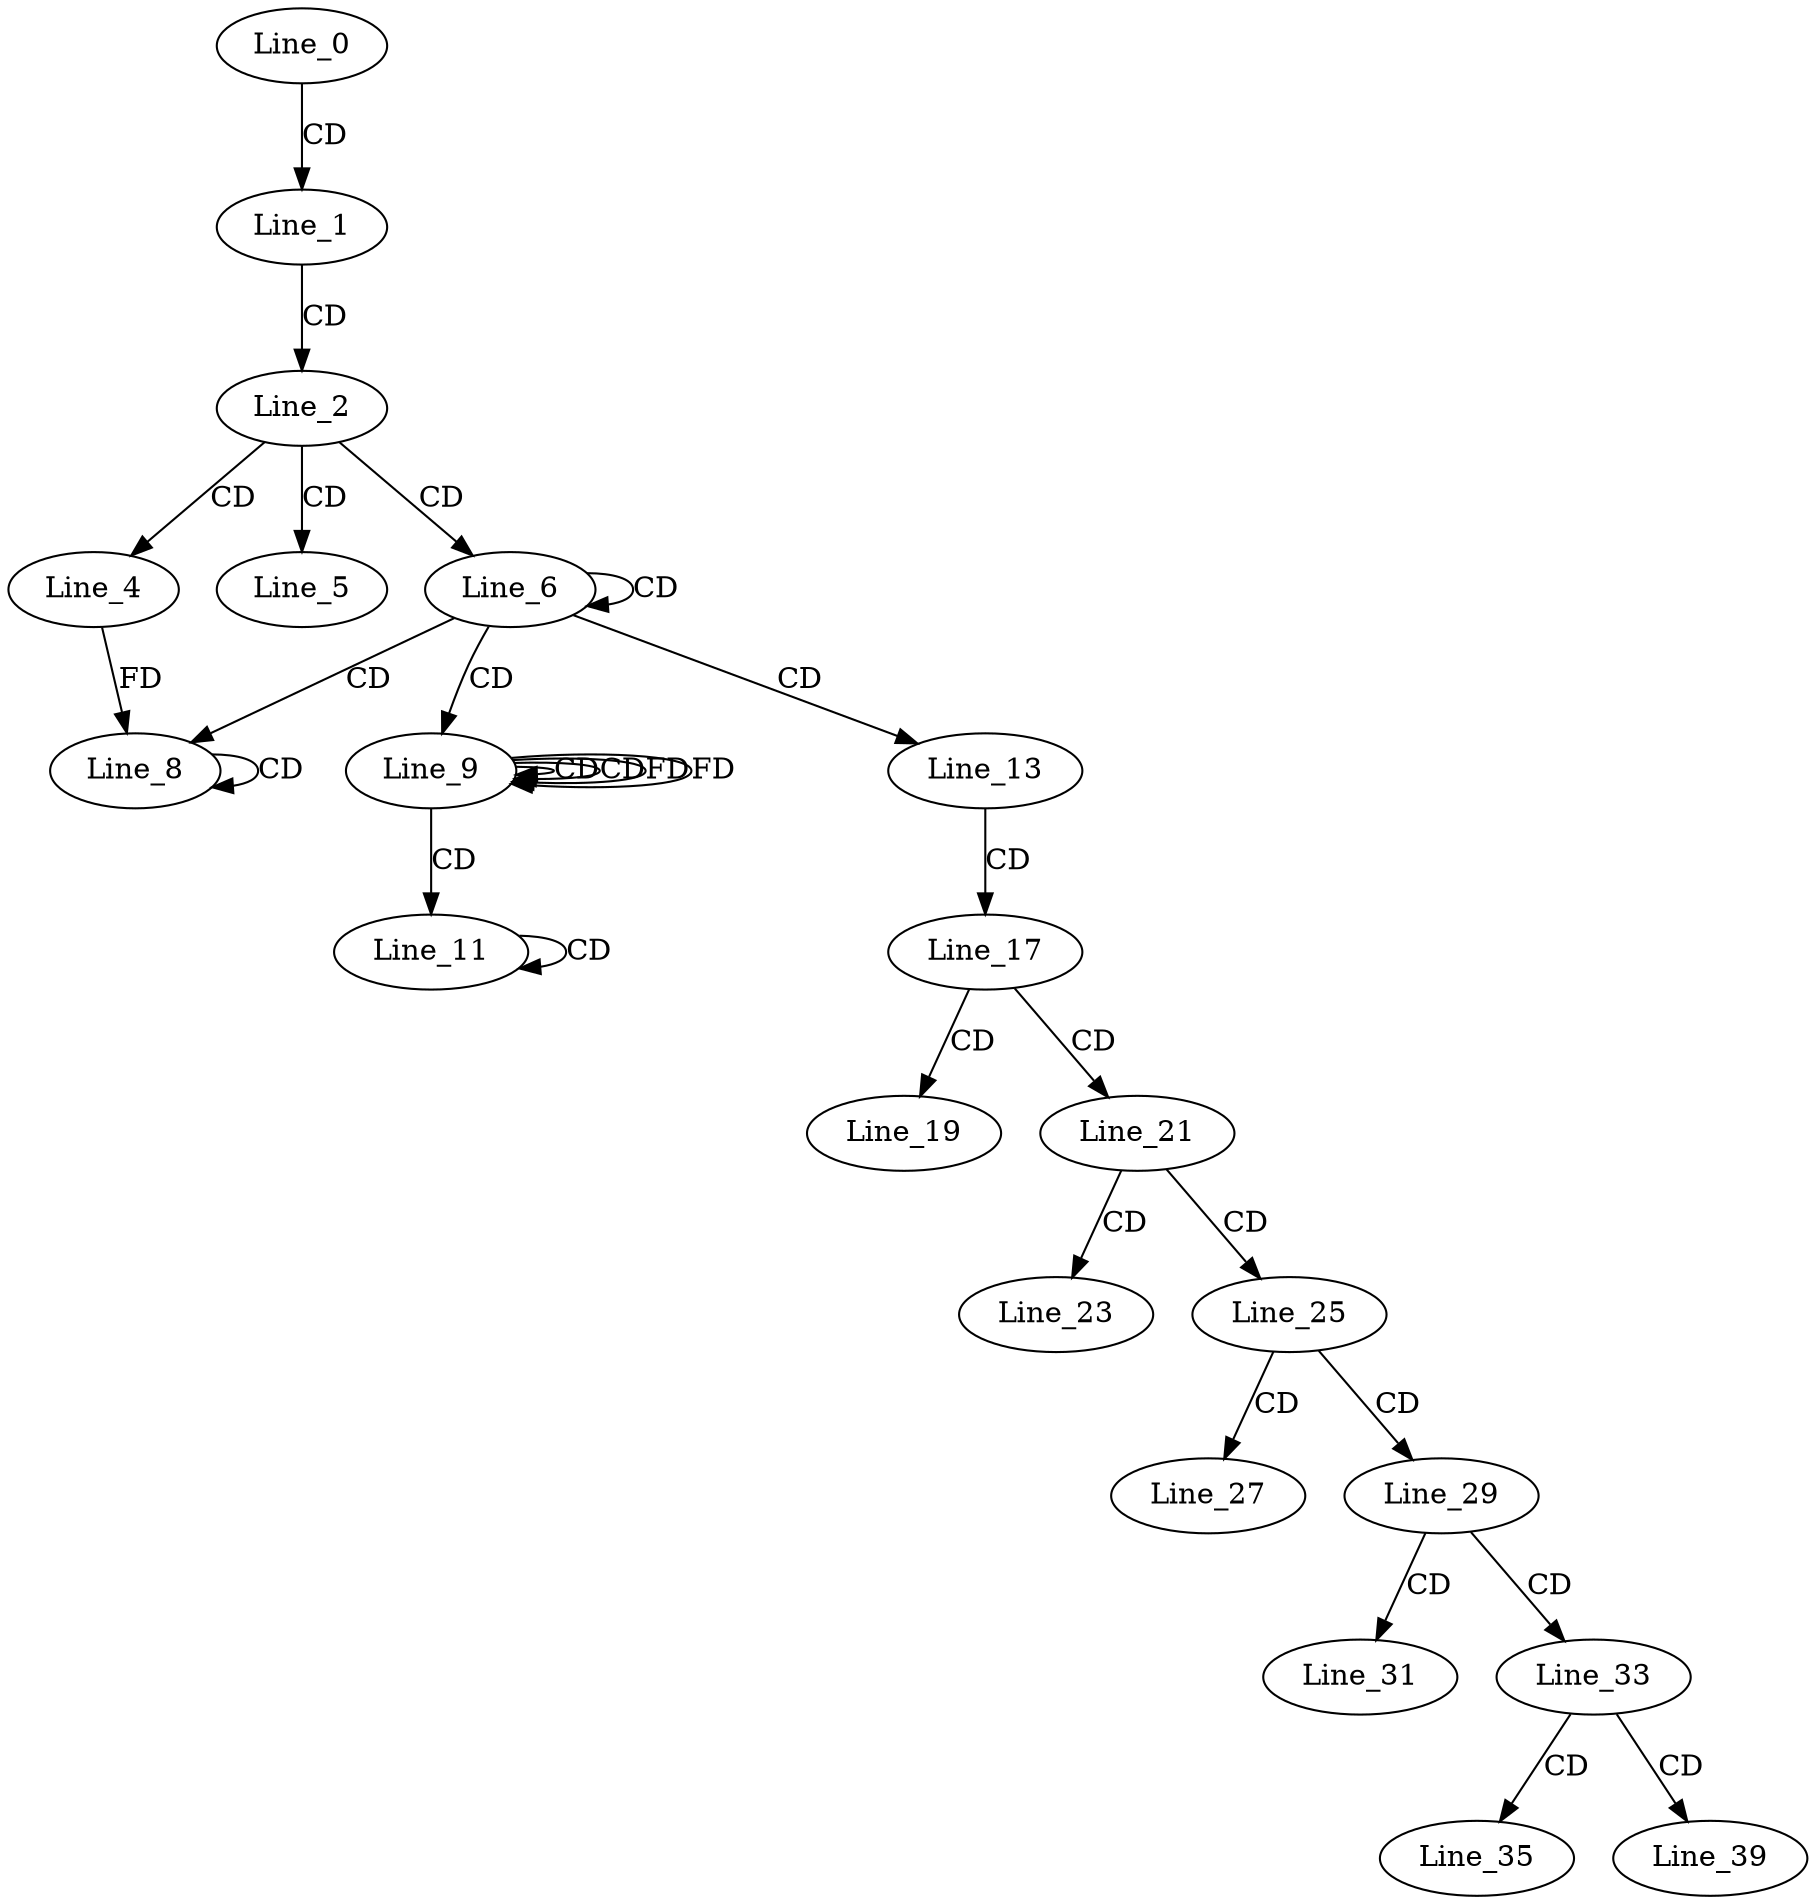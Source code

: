 digraph G {
  Line_0;
  Line_1;
  Line_2;
  Line_4;
  Line_5;
  Line_6;
  Line_8;
  Line_8;
  Line_8;
  Line_9;
  Line_9;
  Line_9;
  Line_11;
  Line_11;
  Line_13;
  Line_17;
  Line_19;
  Line_21;
  Line_23;
  Line_25;
  Line_27;
  Line_29;
  Line_31;
  Line_33;
  Line_35;
  Line_39;
  Line_0 -> Line_1 [ label="CD" ];
  Line_1 -> Line_2 [ label="CD" ];
  Line_2 -> Line_4 [ label="CD" ];
  Line_2 -> Line_5 [ label="CD" ];
  Line_2 -> Line_6 [ label="CD" ];
  Line_6 -> Line_6 [ label="CD" ];
  Line_6 -> Line_8 [ label="CD" ];
  Line_8 -> Line_8 [ label="CD" ];
  Line_4 -> Line_8 [ label="FD" ];
  Line_6 -> Line_9 [ label="CD" ];
  Line_9 -> Line_9 [ label="CD" ];
  Line_9 -> Line_9 [ label="CD" ];
  Line_9 -> Line_9 [ label="FD" ];
  Line_9 -> Line_11 [ label="CD" ];
  Line_11 -> Line_11 [ label="CD" ];
  Line_6 -> Line_13 [ label="CD" ];
  Line_13 -> Line_17 [ label="CD" ];
  Line_17 -> Line_19 [ label="CD" ];
  Line_17 -> Line_21 [ label="CD" ];
  Line_21 -> Line_23 [ label="CD" ];
  Line_21 -> Line_25 [ label="CD" ];
  Line_25 -> Line_27 [ label="CD" ];
  Line_25 -> Line_29 [ label="CD" ];
  Line_29 -> Line_31 [ label="CD" ];
  Line_29 -> Line_33 [ label="CD" ];
  Line_33 -> Line_35 [ label="CD" ];
  Line_33 -> Line_39 [ label="CD" ];
  Line_9 -> Line_9 [ label="FD" ];
}
